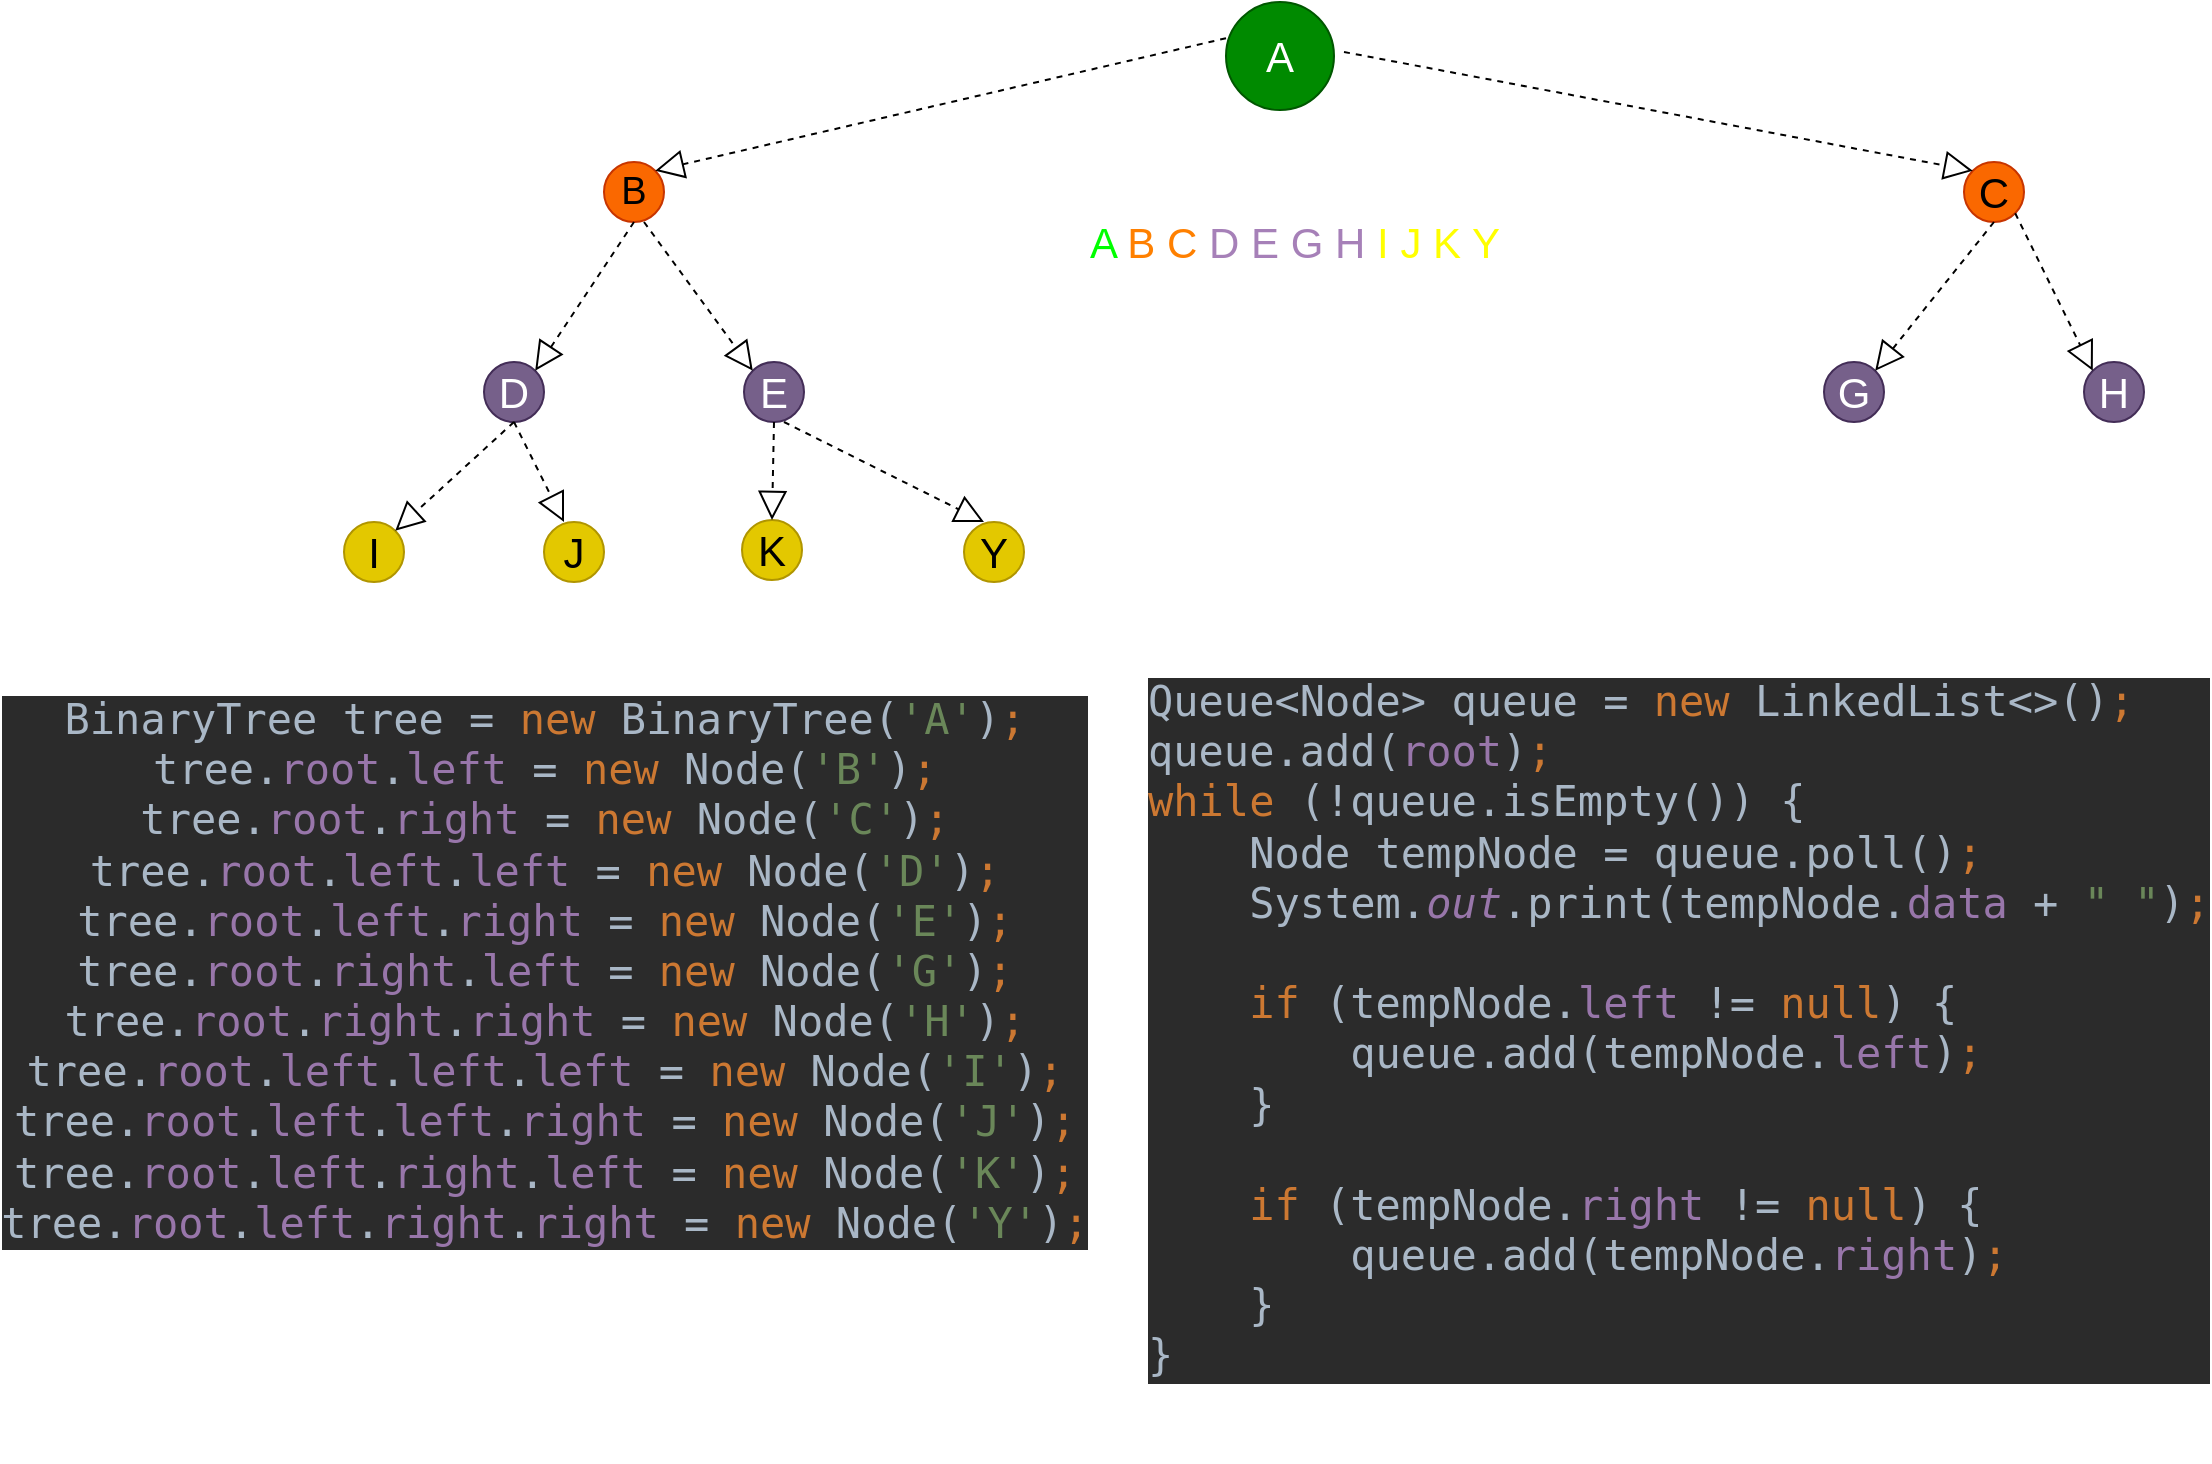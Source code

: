 <mxfile version="20.5.3" type="embed"><diagram id="RtrrDdBwXUU5Bzf3hxCM" name="Page-1"><mxGraphModel dx="1595" dy="1024" grid="0" gridSize="10" guides="1" tooltips="1" connect="1" arrows="1" fold="1" page="0" pageScale="1" pageWidth="850" pageHeight="1100" math="0" shadow="0"><root><mxCell id="0"/><mxCell id="1" parent="0"/><mxCell id="2" value="C" style="ellipse;whiteSpace=wrap;html=1;aspect=fixed;fillColor=#fa6800;fontColor=#000000;strokeColor=#C73500;fontSize=21;" parent="1" vertex="1"><mxGeometry x="740" y="80" width="30" height="30" as="geometry"/></mxCell><mxCell id="3" value="D" style="ellipse;whiteSpace=wrap;html=1;aspect=fixed;fillColor=#76608a;fontColor=#ffffff;strokeColor=#432D57;fontSize=21;" parent="1" vertex="1"><mxGeometry y="180" width="30" height="30" as="geometry"/></mxCell><mxCell id="4" value="G" style="ellipse;whiteSpace=wrap;html=1;aspect=fixed;fillColor=#76608a;fontColor=#ffffff;strokeColor=#432D57;fontSize=21;" parent="1" vertex="1"><mxGeometry x="670" y="180" width="30" height="30" as="geometry"/></mxCell><mxCell id="5" value="H" style="ellipse;whiteSpace=wrap;html=1;aspect=fixed;fillColor=#76608a;fontColor=#ffffff;strokeColor=#432D57;fontSize=21;" parent="1" vertex="1"><mxGeometry x="800" y="180" width="30" height="30" as="geometry"/></mxCell><mxCell id="6" value="&lt;font style=&quot;font-size: 19px;&quot;&gt;B&lt;/font&gt;" style="ellipse;whiteSpace=wrap;html=1;aspect=fixed;fillColor=#fa6800;fontColor=#000000;strokeColor=#C73500;" parent="1" vertex="1"><mxGeometry x="60" y="80" width="30" height="30" as="geometry"/></mxCell><mxCell id="7" value="E" style="ellipse;whiteSpace=wrap;html=1;aspect=fixed;fillColor=#76608a;fontColor=#ffffff;strokeColor=#432D57;fontSize=21;" parent="1" vertex="1"><mxGeometry x="130" y="180" width="30" height="30" as="geometry"/></mxCell><mxCell id="8" value="" style="endArrow=block;dashed=1;endFill=0;endSize=12;html=1;rounded=0;entryX=1;entryY=0;entryDx=0;entryDy=0;exitX=-0.063;exitY=0.335;exitDx=0;exitDy=0;exitPerimeter=0;" parent="1" target="6" edge="1"><mxGeometry width="160" relative="1" as="geometry"><mxPoint x="376.85" y="16.75" as="sourcePoint"/><mxPoint x="290" y="24.33" as="targetPoint"/></mxGeometry></mxCell><mxCell id="9" value="" style="endArrow=block;dashed=1;endFill=0;endSize=12;html=1;rounded=0;entryX=0;entryY=0;entryDx=0;entryDy=0;exitX=1;exitY=0.5;exitDx=0;exitDy=0;" parent="1" target="2" edge="1"><mxGeometry width="160" relative="1" as="geometry"><mxPoint x="430" y="25" as="sourcePoint"/><mxPoint x="590" y="20" as="targetPoint"/></mxGeometry></mxCell><mxCell id="10" value="" style="endArrow=block;dashed=1;endFill=0;endSize=12;html=1;rounded=0;exitX=0.5;exitY=1;exitDx=0;exitDy=0;entryX=1;entryY=0;entryDx=0;entryDy=0;" parent="1" source="6" target="3" edge="1"><mxGeometry width="160" relative="1" as="geometry"><mxPoint x="40" y="330" as="sourcePoint"/><mxPoint x="200" y="330" as="targetPoint"/></mxGeometry></mxCell><mxCell id="11" value="" style="endArrow=block;dashed=1;endFill=0;endSize=12;html=1;rounded=0;entryX=0;entryY=0;entryDx=0;entryDy=0;" parent="1" target="7" edge="1"><mxGeometry width="160" relative="1" as="geometry"><mxPoint x="80" y="110" as="sourcePoint"/><mxPoint x="360" y="340" as="targetPoint"/></mxGeometry></mxCell><mxCell id="12" value="" style="endArrow=block;dashed=1;endFill=0;endSize=12;html=1;rounded=0;exitX=0.5;exitY=1;exitDx=0;exitDy=0;entryX=1;entryY=0;entryDx=0;entryDy=0;" parent="1" source="2" target="4" edge="1"><mxGeometry width="160" relative="1" as="geometry"><mxPoint x="385" y="320" as="sourcePoint"/><mxPoint x="545" y="320" as="targetPoint"/></mxGeometry></mxCell><mxCell id="13" value="" style="endArrow=block;dashed=1;endFill=0;endSize=12;html=1;rounded=0;exitX=1;exitY=1;exitDx=0;exitDy=0;entryX=0;entryY=0;entryDx=0;entryDy=0;" parent="1" source="2" target="5" edge="1"><mxGeometry width="160" relative="1" as="geometry"><mxPoint x="700" y="330" as="sourcePoint"/><mxPoint x="860" y="330" as="targetPoint"/></mxGeometry></mxCell><mxCell id="14" value="I" style="ellipse;whiteSpace=wrap;html=1;aspect=fixed;fillColor=#e3c800;fontColor=#000000;strokeColor=#B09500;fontSize=21;" parent="1" vertex="1"><mxGeometry x="-70" y="260" width="30" height="30" as="geometry"/></mxCell><mxCell id="15" value="" style="endArrow=block;dashed=1;endFill=0;endSize=12;html=1;rounded=0;fontSize=21;entryX=1;entryY=0;entryDx=0;entryDy=0;exitX=0.5;exitY=1;exitDx=0;exitDy=0;" parent="1" source="3" target="14" edge="1"><mxGeometry width="160" relative="1" as="geometry"><mxPoint x="20" y="210" as="sourcePoint"/><mxPoint x="220" y="360" as="targetPoint"/></mxGeometry></mxCell><mxCell id="16" value="J" style="ellipse;whiteSpace=wrap;html=1;aspect=fixed;fillColor=#e3c800;fontColor=#000000;strokeColor=#B09500;fontSize=21;" parent="1" vertex="1"><mxGeometry x="30" y="260" width="30" height="30" as="geometry"/></mxCell><mxCell id="17" value="" style="endArrow=block;dashed=1;endFill=0;endSize=12;html=1;rounded=0;fontSize=21;exitX=0.5;exitY=1;exitDx=0;exitDy=0;" parent="1" source="3" edge="1"><mxGeometry width="160" relative="1" as="geometry"><mxPoint x="110" y="240" as="sourcePoint"/><mxPoint x="40" y="260" as="targetPoint"/></mxGeometry></mxCell><mxCell id="18" value="K" style="ellipse;whiteSpace=wrap;html=1;aspect=fixed;fillColor=#e3c800;fontColor=#000000;strokeColor=#B09500;fontSize=21;" parent="1" vertex="1"><mxGeometry x="129" y="259" width="30" height="30" as="geometry"/></mxCell><mxCell id="19" value="" style="endArrow=block;dashed=1;endFill=0;endSize=12;html=1;rounded=0;fontSize=21;exitX=0.5;exitY=1;exitDx=0;exitDy=0;entryX=0.5;entryY=0;entryDx=0;entryDy=0;" parent="1" source="7" target="18" edge="1"><mxGeometry width="160" relative="1" as="geometry"><mxPoint x="80" y="350" as="sourcePoint"/><mxPoint x="240" y="350" as="targetPoint"/></mxGeometry></mxCell><mxCell id="20" value="Y" style="ellipse;whiteSpace=wrap;html=1;aspect=fixed;fillColor=#e3c800;fontColor=#000000;strokeColor=#B09500;fontSize=21;" parent="1" vertex="1"><mxGeometry x="240" y="260" width="30" height="30" as="geometry"/></mxCell><mxCell id="21" value="" style="endArrow=block;dashed=1;endFill=0;endSize=12;html=1;rounded=0;fontSize=21;" parent="1" edge="1"><mxGeometry width="160" relative="1" as="geometry"><mxPoint x="150" y="210" as="sourcePoint"/><mxPoint x="250" y="260" as="targetPoint"/></mxGeometry></mxCell><mxCell id="22" value="A" style="ellipse;whiteSpace=wrap;html=1;aspect=fixed;fillColor=#008a00;fontColor=#ffffff;strokeColor=#005700;fontSize=21;" parent="1" vertex="1"><mxGeometry x="371" width="54" height="54" as="geometry"/></mxCell><mxCell id="23" value="&lt;div style=&quot;background-color:#2b2b2b;color:#a9b7c6;font-family:'JetBrains Mono',monospace;font-size:9,8pt;&quot;&gt;&lt;pre&gt;BinaryTree tree = &lt;span style=&quot;color:#cc7832;&quot;&gt;new &lt;/span&gt;BinaryTree(&lt;span style=&quot;color:#6a8759;&quot;&gt;'A'&lt;/span&gt;)&lt;span style=&quot;color:#cc7832;&quot;&gt;;&lt;br&gt;&lt;/span&gt;tree.&lt;span style=&quot;color:#9876aa;&quot;&gt;root&lt;/span&gt;.&lt;span style=&quot;color:#9876aa;&quot;&gt;left &lt;/span&gt;= &lt;span style=&quot;color:#cc7832;&quot;&gt;new &lt;/span&gt;Node(&lt;span style=&quot;color:#6a8759;&quot;&gt;'B'&lt;/span&gt;)&lt;span style=&quot;color:#cc7832;&quot;&gt;;&lt;br&gt;&lt;/span&gt;tree.&lt;span style=&quot;color:#9876aa;&quot;&gt;root&lt;/span&gt;.&lt;span style=&quot;color:#9876aa;&quot;&gt;right &lt;/span&gt;= &lt;span style=&quot;color:#cc7832;&quot;&gt;new &lt;/span&gt;Node(&lt;span style=&quot;color:#6a8759;&quot;&gt;'C'&lt;/span&gt;)&lt;span style=&quot;color:#cc7832;&quot;&gt;;&lt;br&gt;&lt;/span&gt;tree.&lt;span style=&quot;color:#9876aa;&quot;&gt;root&lt;/span&gt;.&lt;span style=&quot;color:#9876aa;&quot;&gt;left&lt;/span&gt;.&lt;span style=&quot;color:#9876aa;&quot;&gt;left &lt;/span&gt;= &lt;span style=&quot;color:#cc7832;&quot;&gt;new &lt;/span&gt;Node(&lt;span style=&quot;color:#6a8759;&quot;&gt;'D'&lt;/span&gt;)&lt;span style=&quot;color:#cc7832;&quot;&gt;;&lt;br&gt;&lt;/span&gt;tree.&lt;span style=&quot;color:#9876aa;&quot;&gt;root&lt;/span&gt;.&lt;span style=&quot;color:#9876aa;&quot;&gt;left&lt;/span&gt;.&lt;span style=&quot;color:#9876aa;&quot;&gt;right &lt;/span&gt;= &lt;span style=&quot;color:#cc7832;&quot;&gt;new &lt;/span&gt;Node(&lt;span style=&quot;color:#6a8759;&quot;&gt;'E'&lt;/span&gt;)&lt;span style=&quot;color:#cc7832;&quot;&gt;;&lt;br&gt;&lt;/span&gt;tree.&lt;span style=&quot;color:#9876aa;&quot;&gt;root&lt;/span&gt;.&lt;span style=&quot;color:#9876aa;&quot;&gt;right&lt;/span&gt;.&lt;span style=&quot;color:#9876aa;&quot;&gt;left &lt;/span&gt;= &lt;span style=&quot;color:#cc7832;&quot;&gt;new &lt;/span&gt;Node(&lt;span style=&quot;color:#6a8759;&quot;&gt;'G'&lt;/span&gt;)&lt;span style=&quot;color:#cc7832;&quot;&gt;;&lt;br&gt;&lt;/span&gt;tree.&lt;span style=&quot;color:#9876aa;&quot;&gt;root&lt;/span&gt;.&lt;span style=&quot;color:#9876aa;&quot;&gt;right&lt;/span&gt;.&lt;span style=&quot;color:#9876aa;&quot;&gt;right &lt;/span&gt;= &lt;span style=&quot;color:#cc7832;&quot;&gt;new &lt;/span&gt;Node(&lt;span style=&quot;color:#6a8759;&quot;&gt;'H'&lt;/span&gt;)&lt;span style=&quot;color:#cc7832;&quot;&gt;;&lt;br&gt;&lt;/span&gt;tree.&lt;span style=&quot;color:#9876aa;&quot;&gt;root&lt;/span&gt;.&lt;span style=&quot;color:#9876aa;&quot;&gt;left&lt;/span&gt;.&lt;span style=&quot;color:#9876aa;&quot;&gt;left&lt;/span&gt;.&lt;span style=&quot;color:#9876aa;&quot;&gt;left &lt;/span&gt;= &lt;span style=&quot;color:#cc7832;&quot;&gt;new &lt;/span&gt;Node(&lt;span style=&quot;color:#6a8759;&quot;&gt;'I'&lt;/span&gt;)&lt;span style=&quot;color:#cc7832;&quot;&gt;;&lt;br&gt;&lt;/span&gt;tree.&lt;span style=&quot;color:#9876aa;&quot;&gt;root&lt;/span&gt;.&lt;span style=&quot;color:#9876aa;&quot;&gt;left&lt;/span&gt;.&lt;span style=&quot;color:#9876aa;&quot;&gt;left&lt;/span&gt;.&lt;span style=&quot;color:#9876aa;&quot;&gt;right &lt;/span&gt;= &lt;span style=&quot;color:#cc7832;&quot;&gt;new &lt;/span&gt;Node(&lt;span style=&quot;color:#6a8759;&quot;&gt;'J'&lt;/span&gt;)&lt;span style=&quot;color:#cc7832;&quot;&gt;;&lt;br&gt;&lt;/span&gt;tree.&lt;span style=&quot;color:#9876aa;&quot;&gt;root&lt;/span&gt;.&lt;span style=&quot;color:#9876aa;&quot;&gt;left&lt;/span&gt;.&lt;span style=&quot;color:#9876aa;&quot;&gt;right&lt;/span&gt;.&lt;span style=&quot;color:#9876aa;&quot;&gt;left &lt;/span&gt;= &lt;span style=&quot;color:#cc7832;&quot;&gt;new &lt;/span&gt;Node(&lt;span style=&quot;color:#6a8759;&quot;&gt;'K'&lt;/span&gt;)&lt;span style=&quot;color:#cc7832;&quot;&gt;;&lt;br&gt;&lt;/span&gt;tree.&lt;span style=&quot;color:#9876aa;&quot;&gt;root&lt;/span&gt;.&lt;span style=&quot;color:#9876aa;&quot;&gt;left&lt;/span&gt;.&lt;span style=&quot;color:#9876aa;&quot;&gt;right&lt;/span&gt;.&lt;span style=&quot;color:#9876aa;&quot;&gt;right &lt;/span&gt;= &lt;span style=&quot;color:#cc7832;&quot;&gt;new &lt;/span&gt;Node(&lt;span style=&quot;color:#6a8759;&quot;&gt;'Y'&lt;/span&gt;)&lt;span style=&quot;color:#cc7832;&quot;&gt;;&lt;/span&gt;&lt;/pre&gt;&lt;/div&gt;" style="text;html=1;align=center;verticalAlign=middle;resizable=0;points=[];autosize=1;strokeColor=none;fillColor=none;fontSize=21;" parent="1" vertex="1"><mxGeometry x="-230" y="320" width="520" height="330" as="geometry"/></mxCell><mxCell id="24" value="&lt;div style=&quot;background-color:#2b2b2b;color:#a9b7c6;font-family:'JetBrains Mono',monospace;font-size:9,8pt;&quot;&gt;&lt;pre&gt;Queue&amp;lt;Node&amp;gt; queue = &lt;span style=&quot;color:#cc7832;&quot;&gt;new &lt;/span&gt;LinkedList&amp;lt;&amp;gt;()&lt;span style=&quot;color:#cc7832;&quot;&gt;;&lt;br&gt;&lt;/span&gt;queue.add(&lt;span style=&quot;color:#9876aa;&quot;&gt;root&lt;/span&gt;)&lt;span style=&quot;color:#cc7832;&quot;&gt;;&lt;br&gt;&lt;/span&gt;&lt;span style=&quot;color:#cc7832;&quot;&gt;while &lt;/span&gt;(!queue.isEmpty()) {&lt;br&gt;    Node tempNode = queue.poll()&lt;span style=&quot;color:#cc7832;&quot;&gt;;&lt;br&gt;&lt;/span&gt;&lt;span style=&quot;color:#cc7832;&quot;&gt;    &lt;/span&gt;System.&lt;span style=&quot;color:#9876aa;font-style:italic;&quot;&gt;out&lt;/span&gt;.print(tempNode.&lt;span style=&quot;color:#9876aa;&quot;&gt;data &lt;/span&gt;+ &lt;span style=&quot;color:#6a8759;&quot;&gt;&quot; &quot;&lt;/span&gt;)&lt;span style=&quot;color:#cc7832;&quot;&gt;;&lt;br&gt;&lt;/span&gt;&lt;span style=&quot;color:#cc7832;&quot;&gt;&lt;br&gt;&lt;/span&gt;&lt;span style=&quot;color:#cc7832;&quot;&gt;    if &lt;/span&gt;(tempNode.&lt;span style=&quot;color:#9876aa;&quot;&gt;left &lt;/span&gt;!= &lt;span style=&quot;color:#cc7832;&quot;&gt;null&lt;/span&gt;) {&lt;br&gt;        queue.add(tempNode.&lt;span style=&quot;color:#9876aa;&quot;&gt;left&lt;/span&gt;)&lt;span style=&quot;color:#cc7832;&quot;&gt;;&lt;br&gt;&lt;/span&gt;&lt;span style=&quot;color:#cc7832;&quot;&gt;    &lt;/span&gt;}&lt;br&gt;&lt;br&gt;    &lt;span style=&quot;color:#cc7832;&quot;&gt;if &lt;/span&gt;(tempNode.&lt;span style=&quot;color:#9876aa;&quot;&gt;right &lt;/span&gt;!= &lt;span style=&quot;color:#cc7832;&quot;&gt;null&lt;/span&gt;) {&lt;br&gt;        queue.add(tempNode.&lt;span style=&quot;color:#9876aa;&quot;&gt;right&lt;/span&gt;)&lt;span style=&quot;color:#cc7832;&quot;&gt;;&lt;br&gt;&lt;/span&gt;&lt;span style=&quot;color:#cc7832;&quot;&gt;    &lt;/span&gt;}&lt;br&gt;}&lt;/pre&gt;&lt;/div&gt;" style="text;whiteSpace=wrap;html=1;fontSize=21;" parent="1" vertex="1"><mxGeometry x="330" y="310" width="520" height="420" as="geometry"/></mxCell><mxCell id="26" value="&lt;font style=&quot;font-size: 21px;&quot;&gt;A &lt;font style=&quot;font-size: 21px;&quot; color=&quot;#ff8000&quot;&gt;B C &lt;/font&gt;&lt;font style=&quot;font-size: 21px;&quot; color=&quot;#a680b8&quot;&gt;D E G H &lt;/font&gt;&lt;font style=&quot;font-size: 21px;&quot; color=&quot;#ffff00&quot;&gt;I J K Y&lt;/font&gt;&lt;/font&gt;" style="text;html=1;align=center;verticalAlign=middle;resizable=0;points=[];autosize=1;strokeColor=none;fillColor=none;fontColor=#00FF00;" vertex="1" parent="1"><mxGeometry x="290" y="100" width="230" height="40" as="geometry"/></mxCell></root></mxGraphModel></diagram></mxfile>